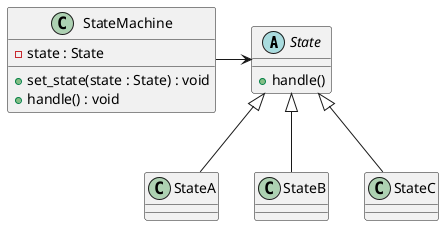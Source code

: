 @startuml
abstract class State {
    +handle()
}

class StateA {
}

class StateB {
}

class StateC {
}

class StateMachine {
    -state : State
    +set_state(state : State) : void
    +handle() : void
}

State <|-- StateA
State <|-- StateB
State <|-- StateC
StateMachine -> State
@enduml